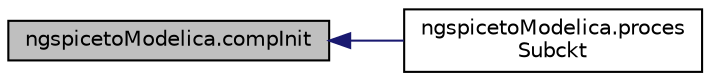 digraph "ngspicetoModelica.compInit"
{
  edge [fontname="Helvetica",fontsize="10",labelfontname="Helvetica",labelfontsize="10"];
  node [fontname="Helvetica",fontsize="10",shape=record];
  rankdir="LR";
  Node5 [label="ngspicetoModelica.compInit",height=0.2,width=0.4,color="black", fillcolor="grey75", style="filled", fontcolor="black"];
  Node5 -> Node6 [dir="back",color="midnightblue",fontsize="10",style="solid",fontname="Helvetica"];
  Node6 [label="ngspicetoModelica.proces\lSubckt",height=0.2,width=0.4,color="black", fillcolor="white", style="filled",URL="$d2/d80/namespacengspiceto_modelica.html#a5591e4ee730a6da5fb757539763493d1",tooltip="Extract subckt data. "];
}
